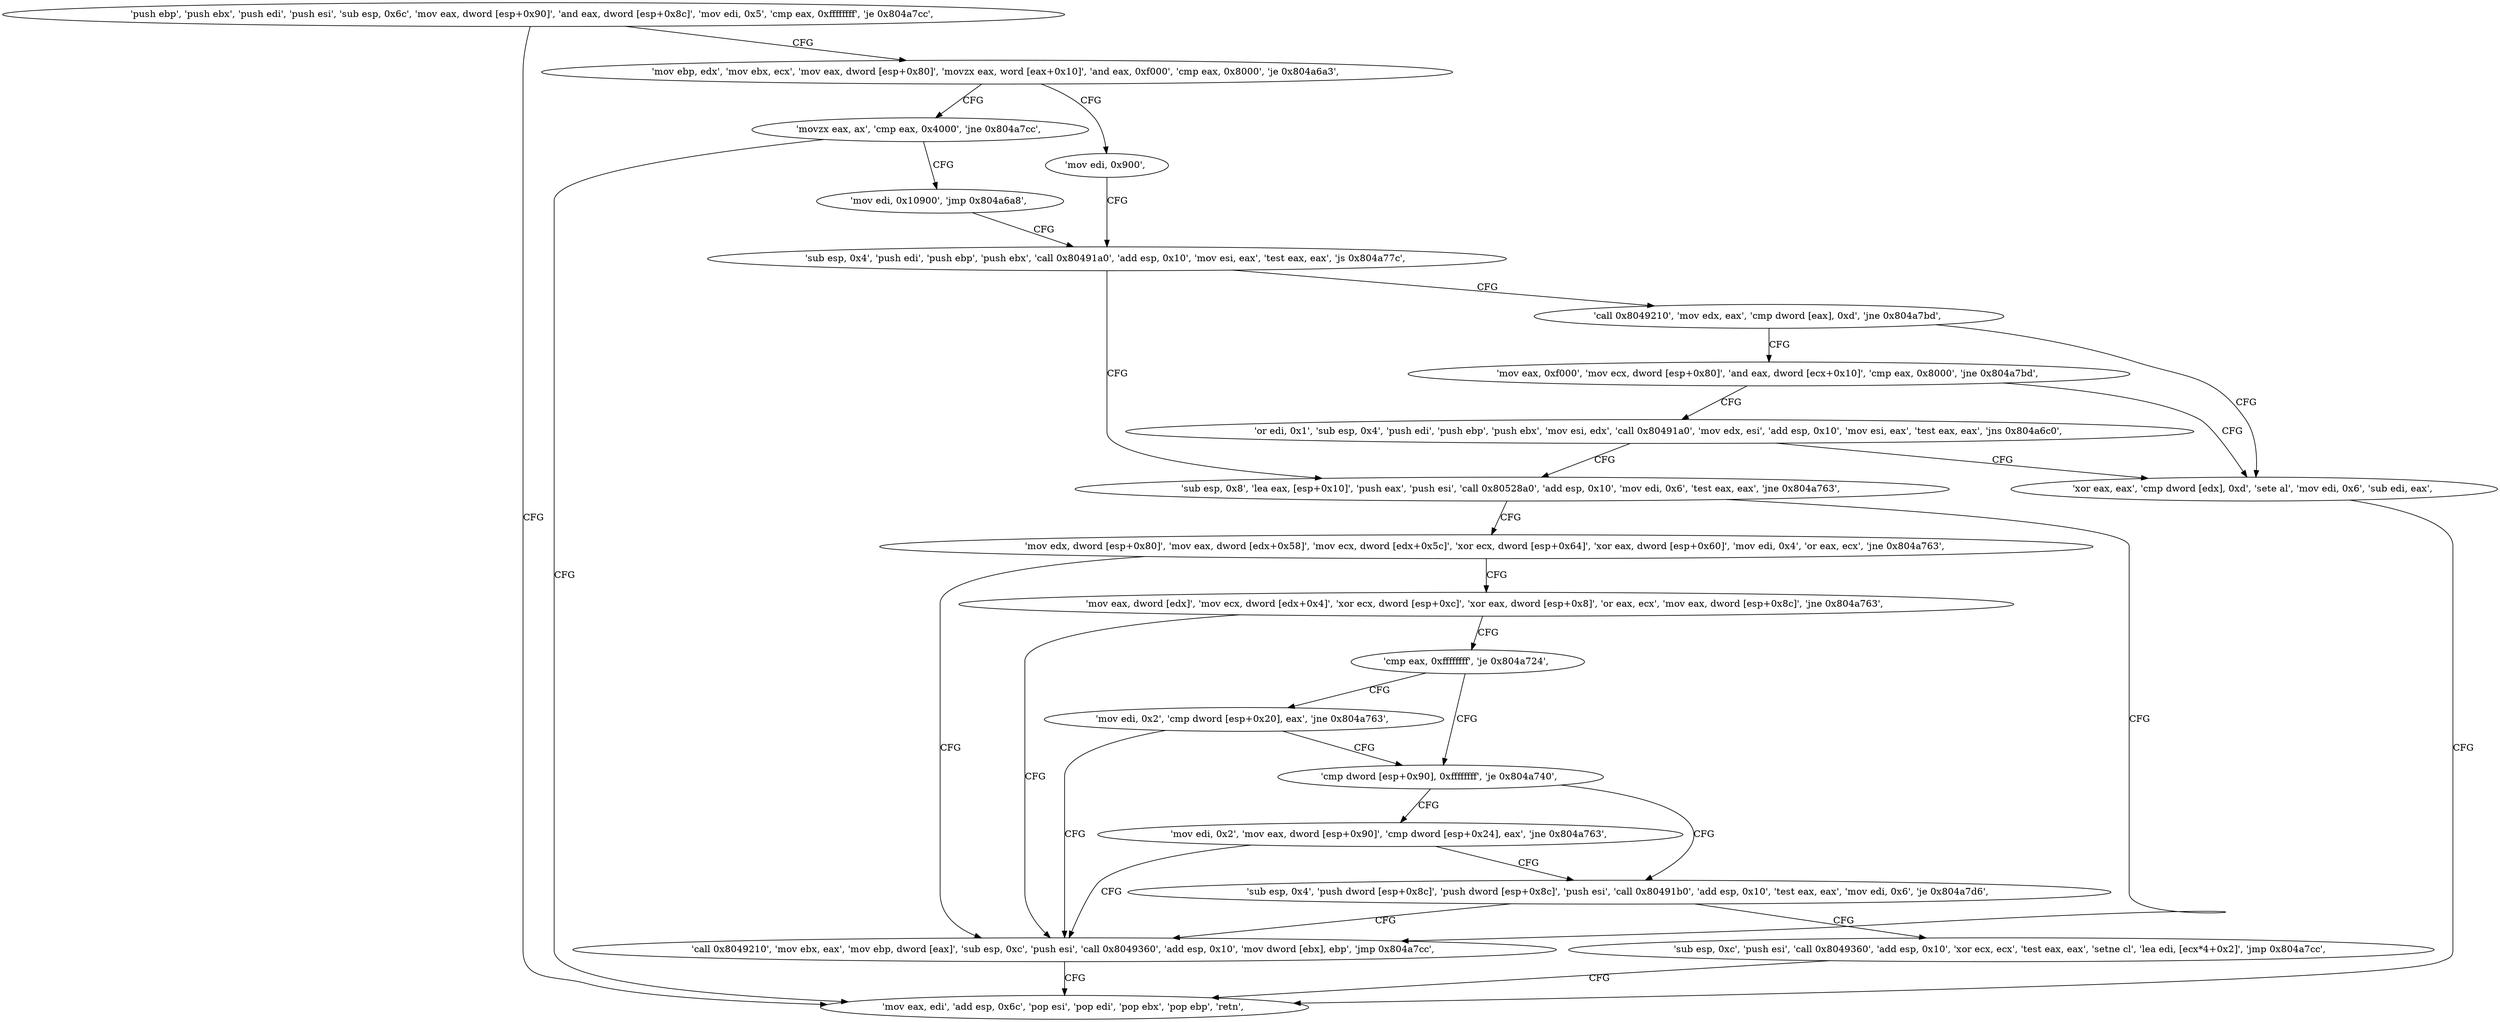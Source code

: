 digraph "func" {
"134522448" [label = "'push ebp', 'push ebx', 'push edi', 'push esi', 'sub esp, 0x6c', 'mov eax, dword [esp+0x90]', 'and eax, dword [esp+0x8c]', 'mov edi, 0x5', 'cmp eax, 0xffffffff', 'je 0x804a7cc', " ]
"134522828" [label = "'mov eax, edi', 'add esp, 0x6c', 'pop esi', 'pop edi', 'pop ebx', 'pop ebp', 'retn', " ]
"134522483" [label = "'mov ebp, edx', 'mov ebx, ecx', 'mov eax, dword [esp+0x80]', 'movzx eax, word [eax+0x10]', 'and eax, 0xf000', 'cmp eax, 0x8000', 'je 0x804a6a3', " ]
"134522531" [label = "'mov edi, 0x900', " ]
"134522510" [label = "'movzx eax, ax', 'cmp eax, 0x4000', 'jne 0x804a7cc', " ]
"134522536" [label = "'sub esp, 0x4', 'push edi', 'push ebp', 'push ebx', 'call 0x80491a0', 'add esp, 0x10', 'mov esi, eax', 'test eax, eax', 'js 0x804a77c', " ]
"134522524" [label = "'mov edi, 0x10900', 'jmp 0x804a6a8', " ]
"134522748" [label = "'call 0x8049210', 'mov edx, eax', 'cmp dword [eax], 0xd', 'jne 0x804a7bd', " ]
"134522813" [label = "'xor eax, eax', 'cmp dword [edx], 0xd', 'sete al', 'mov edi, 0x6', 'sub edi, eax', " ]
"134522760" [label = "'mov eax, 0xf000', 'mov ecx, dword [esp+0x80]', 'and eax, dword [ecx+0x10]', 'cmp eax, 0x8000', 'jne 0x804a7bd', " ]
"134522560" [label = "'sub esp, 0x8', 'lea eax, [esp+0x10]', 'push eax', 'push esi', 'call 0x80528a0', 'add esp, 0x10', 'mov edi, 0x6', 'test eax, eax', 'jne 0x804a763', " ]
"134522723" [label = "'call 0x8049210', 'mov ebx, eax', 'mov ebp, dword [eax]', 'sub esp, 0xc', 'push esi', 'call 0x8049360', 'add esp, 0x10', 'mov dword [ebx], ebp', 'jmp 0x804a7cc', " ]
"134522590" [label = "'mov edx, dword [esp+0x80]', 'mov eax, dword [edx+0x58]', 'mov ecx, dword [edx+0x5c]', 'xor ecx, dword [esp+0x64]', 'xor eax, dword [esp+0x60]', 'mov edi, 0x4', 'or eax, ecx', 'jne 0x804a763', " ]
"134522782" [label = "'or edi, 0x1', 'sub esp, 0x4', 'push edi', 'push ebp', 'push ebx', 'mov esi, edx', 'call 0x80491a0', 'mov edx, esi', 'add esp, 0x10', 'mov esi, eax', 'test eax, eax', 'jns 0x804a6c0', " ]
"134522620" [label = "'mov eax, dword [edx]', 'mov ecx, dword [edx+0x4]', 'xor ecx, dword [esp+0xc]', 'xor eax, dword [esp+0x8]', 'or eax, ecx', 'mov eax, dword [esp+0x8c]', 'jne 0x804a763', " ]
"134522644" [label = "'cmp eax, 0xffffffff', 'je 0x804a724', " ]
"134522660" [label = "'cmp dword [esp+0x90], 0xffffffff', 'je 0x804a740', " ]
"134522649" [label = "'mov edi, 0x2', 'cmp dword [esp+0x20], eax', 'jne 0x804a763', " ]
"134522688" [label = "'sub esp, 0x4', 'push dword [esp+0x8c]', 'push dword [esp+0x8c]', 'push esi', 'call 0x80491b0', 'add esp, 0x10', 'test eax, eax', 'mov edi, 0x6', 'je 0x804a7d6', " ]
"134522670" [label = "'mov edi, 0x2', 'mov eax, dword [esp+0x90]', 'cmp dword [esp+0x24], eax', 'jne 0x804a763', " ]
"134522838" [label = "'sub esp, 0xc', 'push esi', 'call 0x8049360', 'add esp, 0x10', 'xor ecx, ecx', 'test eax, eax', 'setne cl', 'lea edi, [ecx*4+0x2]', 'jmp 0x804a7cc', " ]
"134522448" -> "134522828" [ label = "CFG" ]
"134522448" -> "134522483" [ label = "CFG" ]
"134522483" -> "134522531" [ label = "CFG" ]
"134522483" -> "134522510" [ label = "CFG" ]
"134522531" -> "134522536" [ label = "CFG" ]
"134522510" -> "134522828" [ label = "CFG" ]
"134522510" -> "134522524" [ label = "CFG" ]
"134522536" -> "134522748" [ label = "CFG" ]
"134522536" -> "134522560" [ label = "CFG" ]
"134522524" -> "134522536" [ label = "CFG" ]
"134522748" -> "134522813" [ label = "CFG" ]
"134522748" -> "134522760" [ label = "CFG" ]
"134522813" -> "134522828" [ label = "CFG" ]
"134522760" -> "134522813" [ label = "CFG" ]
"134522760" -> "134522782" [ label = "CFG" ]
"134522560" -> "134522723" [ label = "CFG" ]
"134522560" -> "134522590" [ label = "CFG" ]
"134522723" -> "134522828" [ label = "CFG" ]
"134522590" -> "134522723" [ label = "CFG" ]
"134522590" -> "134522620" [ label = "CFG" ]
"134522782" -> "134522560" [ label = "CFG" ]
"134522782" -> "134522813" [ label = "CFG" ]
"134522620" -> "134522723" [ label = "CFG" ]
"134522620" -> "134522644" [ label = "CFG" ]
"134522644" -> "134522660" [ label = "CFG" ]
"134522644" -> "134522649" [ label = "CFG" ]
"134522660" -> "134522688" [ label = "CFG" ]
"134522660" -> "134522670" [ label = "CFG" ]
"134522649" -> "134522723" [ label = "CFG" ]
"134522649" -> "134522660" [ label = "CFG" ]
"134522688" -> "134522838" [ label = "CFG" ]
"134522688" -> "134522723" [ label = "CFG" ]
"134522670" -> "134522723" [ label = "CFG" ]
"134522670" -> "134522688" [ label = "CFG" ]
"134522838" -> "134522828" [ label = "CFG" ]
}
